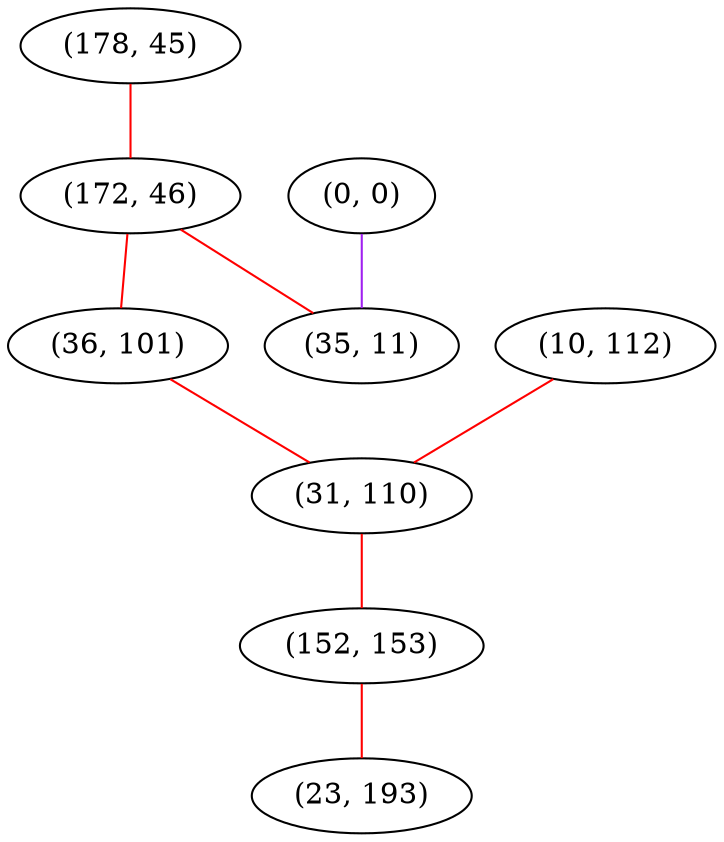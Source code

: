 graph "" {
"(178, 45)";
"(0, 0)";
"(172, 46)";
"(36, 101)";
"(10, 112)";
"(31, 110)";
"(35, 11)";
"(152, 153)";
"(23, 193)";
"(178, 45)" -- "(172, 46)"  [color=red, key=0, weight=1];
"(0, 0)" -- "(35, 11)"  [color=purple, key=0, weight=4];
"(172, 46)" -- "(36, 101)"  [color=red, key=0, weight=1];
"(172, 46)" -- "(35, 11)"  [color=red, key=0, weight=1];
"(36, 101)" -- "(31, 110)"  [color=red, key=0, weight=1];
"(10, 112)" -- "(31, 110)"  [color=red, key=0, weight=1];
"(31, 110)" -- "(152, 153)"  [color=red, key=0, weight=1];
"(152, 153)" -- "(23, 193)"  [color=red, key=0, weight=1];
}
